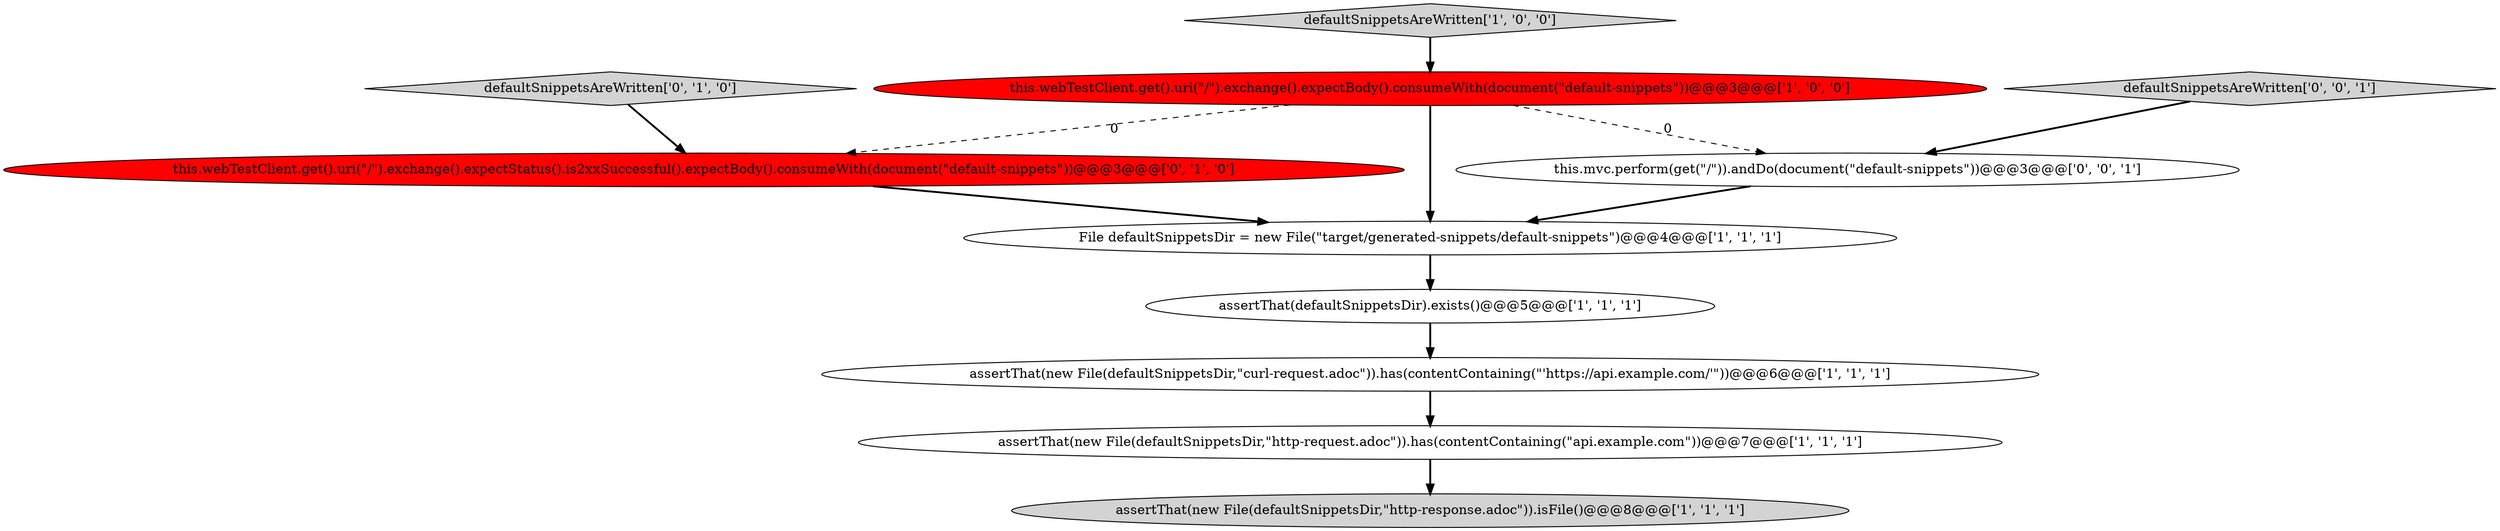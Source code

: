 digraph {
0 [style = filled, label = "assertThat(new File(defaultSnippetsDir,\"http-request.adoc\")).has(contentContaining(\"api.example.com\"))@@@7@@@['1', '1', '1']", fillcolor = white, shape = ellipse image = "AAA0AAABBB1BBB"];
7 [style = filled, label = "defaultSnippetsAreWritten['0', '1', '0']", fillcolor = lightgray, shape = diamond image = "AAA0AAABBB2BBB"];
2 [style = filled, label = "assertThat(new File(defaultSnippetsDir,\"http-response.adoc\")).isFile()@@@8@@@['1', '1', '1']", fillcolor = lightgray, shape = ellipse image = "AAA0AAABBB1BBB"];
9 [style = filled, label = "defaultSnippetsAreWritten['0', '0', '1']", fillcolor = lightgray, shape = diamond image = "AAA0AAABBB3BBB"];
8 [style = filled, label = "this.webTestClient.get().uri(\"/\").exchange().expectStatus().is2xxSuccessful().expectBody().consumeWith(document(\"default-snippets\"))@@@3@@@['0', '1', '0']", fillcolor = red, shape = ellipse image = "AAA1AAABBB2BBB"];
3 [style = filled, label = "assertThat(defaultSnippetsDir).exists()@@@5@@@['1', '1', '1']", fillcolor = white, shape = ellipse image = "AAA0AAABBB1BBB"];
10 [style = filled, label = "this.mvc.perform(get(\"/\")).andDo(document(\"default-snippets\"))@@@3@@@['0', '0', '1']", fillcolor = white, shape = ellipse image = "AAA0AAABBB3BBB"];
5 [style = filled, label = "defaultSnippetsAreWritten['1', '0', '0']", fillcolor = lightgray, shape = diamond image = "AAA0AAABBB1BBB"];
4 [style = filled, label = "assertThat(new File(defaultSnippetsDir,\"curl-request.adoc\")).has(contentContaining(\"'https://api.example.com/'\"))@@@6@@@['1', '1', '1']", fillcolor = white, shape = ellipse image = "AAA0AAABBB1BBB"];
6 [style = filled, label = "File defaultSnippetsDir = new File(\"target/generated-snippets/default-snippets\")@@@4@@@['1', '1', '1']", fillcolor = white, shape = ellipse image = "AAA0AAABBB1BBB"];
1 [style = filled, label = "this.webTestClient.get().uri(\"/\").exchange().expectBody().consumeWith(document(\"default-snippets\"))@@@3@@@['1', '0', '0']", fillcolor = red, shape = ellipse image = "AAA1AAABBB1BBB"];
6->3 [style = bold, label=""];
5->1 [style = bold, label=""];
1->8 [style = dashed, label="0"];
8->6 [style = bold, label=""];
1->6 [style = bold, label=""];
1->10 [style = dashed, label="0"];
9->10 [style = bold, label=""];
7->8 [style = bold, label=""];
3->4 [style = bold, label=""];
10->6 [style = bold, label=""];
4->0 [style = bold, label=""];
0->2 [style = bold, label=""];
}
